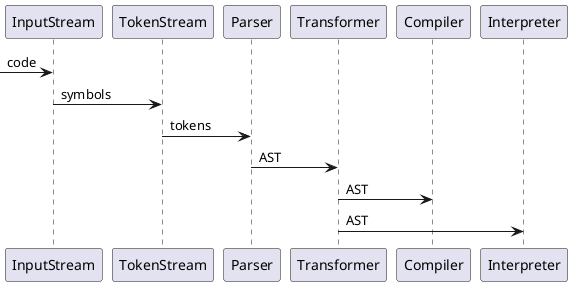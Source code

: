 @startuml
-> InputStream : code
InputStream -> TokenStream : symbols
TokenStream -> Parser: tokens
Parser -> Transformer: AST
Transformer -> Compiler: AST
Transformer -> Interpreter: AST
@enduml
